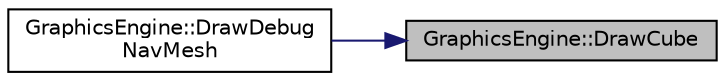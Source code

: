 digraph "GraphicsEngine::DrawCube"
{
 // LATEX_PDF_SIZE
  edge [fontname="Helvetica",fontsize="10",labelfontname="Helvetica",labelfontsize="10"];
  node [fontname="Helvetica",fontsize="10",shape=record];
  rankdir="RL";
  Node128 [label="GraphicsEngine::DrawCube",height=0.2,width=0.4,color="black", fillcolor="grey75", style="filled", fontcolor="black",tooltip=" "];
  Node128 -> Node129 [dir="back",color="midnightblue",fontsize="10",style="solid",fontname="Helvetica"];
  Node129 [label="GraphicsEngine::DrawDebug\lNavMesh",height=0.2,width=0.4,color="black", fillcolor="white", style="filled",URL="$class_graphics_engine.html#ae3942b3fd22f3ac67374c494d62fdd3e",tooltip=" "];
}
